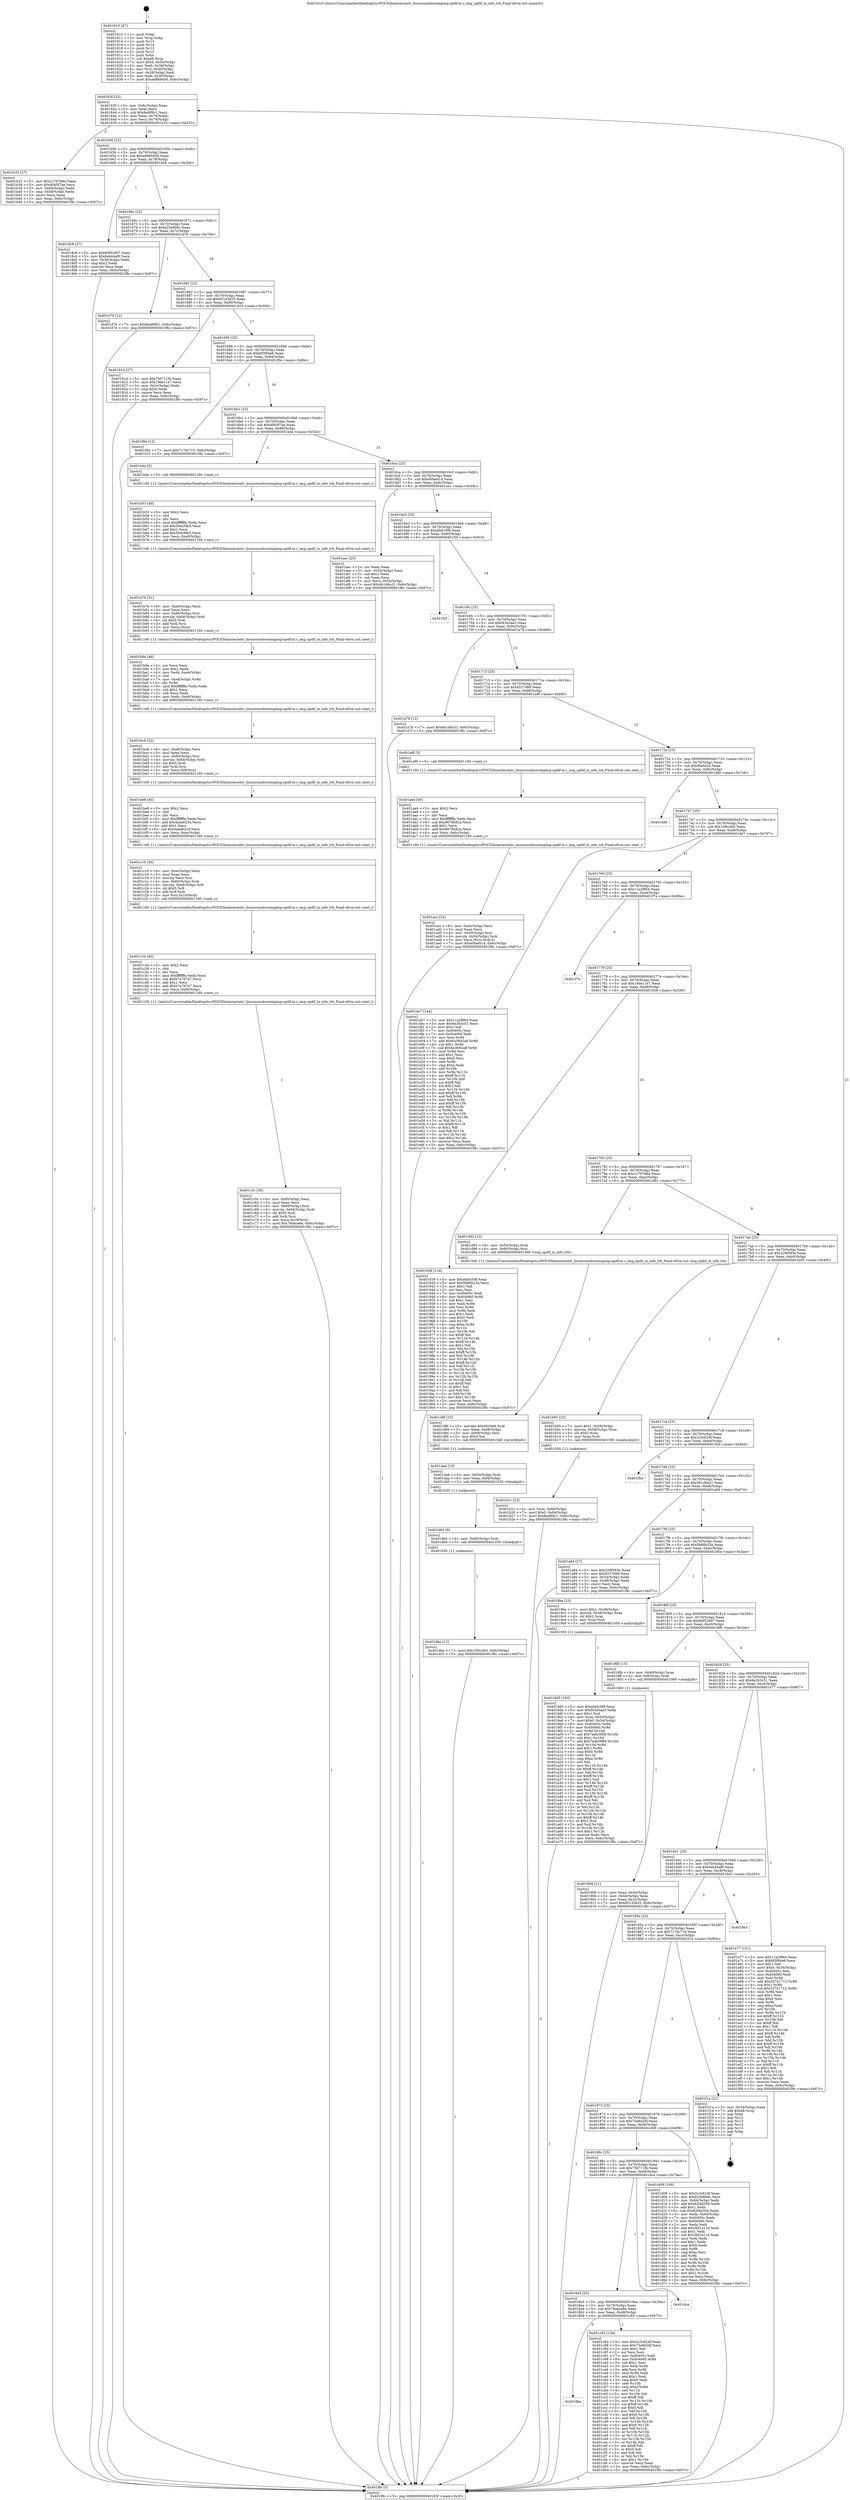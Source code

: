 digraph "0x401610" {
  label = "0x401610 (/mnt/c/Users/mathe/Desktop/tcc/POCII/binaries/extr_linuxsoundsocimgimg-spdif-in.c_img_spdif_in_info_trk_Final-ollvm.out::main(0))"
  labelloc = "t"
  node[shape=record]

  Entry [label="",width=0.3,height=0.3,shape=circle,fillcolor=black,style=filled]
  "0x40163f" [label="{
     0x40163f [23]\l
     | [instrs]\l
     &nbsp;&nbsp;0x40163f \<+3\>: mov -0x6c(%rbp),%eax\l
     &nbsp;&nbsp;0x401642 \<+2\>: mov %eax,%ecx\l
     &nbsp;&nbsp;0x401644 \<+6\>: sub $0x8a4f0fc1,%ecx\l
     &nbsp;&nbsp;0x40164a \<+3\>: mov %eax,-0x70(%rbp)\l
     &nbsp;&nbsp;0x40164d \<+3\>: mov %ecx,-0x74(%rbp)\l
     &nbsp;&nbsp;0x401650 \<+6\>: je 0000000000401b33 \<main+0x523\>\l
  }"]
  "0x401b33" [label="{
     0x401b33 [27]\l
     | [instrs]\l
     &nbsp;&nbsp;0x401b33 \<+5\>: mov $0x1c79768d,%eax\l
     &nbsp;&nbsp;0x401b38 \<+5\>: mov $0xd0b5f7ae,%ecx\l
     &nbsp;&nbsp;0x401b3d \<+3\>: mov -0x64(%rbp),%edx\l
     &nbsp;&nbsp;0x401b40 \<+3\>: cmp -0x58(%rbp),%edx\l
     &nbsp;&nbsp;0x401b43 \<+3\>: cmovl %ecx,%eax\l
     &nbsp;&nbsp;0x401b46 \<+3\>: mov %eax,-0x6c(%rbp)\l
     &nbsp;&nbsp;0x401b49 \<+5\>: jmp 0000000000401f8c \<main+0x97c\>\l
  }"]
  "0x401656" [label="{
     0x401656 [22]\l
     | [instrs]\l
     &nbsp;&nbsp;0x401656 \<+5\>: jmp 000000000040165b \<main+0x4b\>\l
     &nbsp;&nbsp;0x40165b \<+3\>: mov -0x70(%rbp),%eax\l
     &nbsp;&nbsp;0x40165e \<+5\>: sub $0xa6869456,%eax\l
     &nbsp;&nbsp;0x401663 \<+3\>: mov %eax,-0x78(%rbp)\l
     &nbsp;&nbsp;0x401666 \<+6\>: je 00000000004018c8 \<main+0x2b8\>\l
  }"]
  Exit [label="",width=0.3,height=0.3,shape=circle,fillcolor=black,style=filled,peripheries=2]
  "0x4018c8" [label="{
     0x4018c8 [27]\l
     | [instrs]\l
     &nbsp;&nbsp;0x4018c8 \<+5\>: mov $0x60f52807,%eax\l
     &nbsp;&nbsp;0x4018cd \<+5\>: mov $0x6eb44af0,%ecx\l
     &nbsp;&nbsp;0x4018d2 \<+3\>: mov -0x30(%rbp),%edx\l
     &nbsp;&nbsp;0x4018d5 \<+3\>: cmp $0x2,%edx\l
     &nbsp;&nbsp;0x4018d8 \<+3\>: cmovne %ecx,%eax\l
     &nbsp;&nbsp;0x4018db \<+3\>: mov %eax,-0x6c(%rbp)\l
     &nbsp;&nbsp;0x4018de \<+5\>: jmp 0000000000401f8c \<main+0x97c\>\l
  }"]
  "0x40166c" [label="{
     0x40166c [22]\l
     | [instrs]\l
     &nbsp;&nbsp;0x40166c \<+5\>: jmp 0000000000401671 \<main+0x61\>\l
     &nbsp;&nbsp;0x401671 \<+3\>: mov -0x70(%rbp),%eax\l
     &nbsp;&nbsp;0x401674 \<+5\>: sub $0xb25e6b6c,%eax\l
     &nbsp;&nbsp;0x401679 \<+3\>: mov %eax,-0x7c(%rbp)\l
     &nbsp;&nbsp;0x40167c \<+6\>: je 0000000000401d76 \<main+0x766\>\l
  }"]
  "0x401f8c" [label="{
     0x401f8c [5]\l
     | [instrs]\l
     &nbsp;&nbsp;0x401f8c \<+5\>: jmp 000000000040163f \<main+0x2f\>\l
  }"]
  "0x401610" [label="{
     0x401610 [47]\l
     | [instrs]\l
     &nbsp;&nbsp;0x401610 \<+1\>: push %rbp\l
     &nbsp;&nbsp;0x401611 \<+3\>: mov %rsp,%rbp\l
     &nbsp;&nbsp;0x401614 \<+2\>: push %r15\l
     &nbsp;&nbsp;0x401616 \<+2\>: push %r14\l
     &nbsp;&nbsp;0x401618 \<+2\>: push %r13\l
     &nbsp;&nbsp;0x40161a \<+2\>: push %r12\l
     &nbsp;&nbsp;0x40161c \<+1\>: push %rbx\l
     &nbsp;&nbsp;0x40161d \<+7\>: sub $0xd8,%rsp\l
     &nbsp;&nbsp;0x401624 \<+7\>: movl $0x0,-0x34(%rbp)\l
     &nbsp;&nbsp;0x40162b \<+3\>: mov %edi,-0x38(%rbp)\l
     &nbsp;&nbsp;0x40162e \<+4\>: mov %rsi,-0x40(%rbp)\l
     &nbsp;&nbsp;0x401632 \<+3\>: mov -0x38(%rbp),%edi\l
     &nbsp;&nbsp;0x401635 \<+3\>: mov %edi,-0x30(%rbp)\l
     &nbsp;&nbsp;0x401638 \<+7\>: movl $0xa6869456,-0x6c(%rbp)\l
  }"]
  "0x401dbe" [label="{
     0x401dbe [12]\l
     | [instrs]\l
     &nbsp;&nbsp;0x401dbe \<+7\>: movl $0x109ccfe5,-0x6c(%rbp)\l
     &nbsp;&nbsp;0x401dc5 \<+5\>: jmp 0000000000401f8c \<main+0x97c\>\l
  }"]
  "0x401d76" [label="{
     0x401d76 [12]\l
     | [instrs]\l
     &nbsp;&nbsp;0x401d76 \<+7\>: movl $0x8a4f0fc1,-0x6c(%rbp)\l
     &nbsp;&nbsp;0x401d7d \<+5\>: jmp 0000000000401f8c \<main+0x97c\>\l
  }"]
  "0x401682" [label="{
     0x401682 [22]\l
     | [instrs]\l
     &nbsp;&nbsp;0x401682 \<+5\>: jmp 0000000000401687 \<main+0x77\>\l
     &nbsp;&nbsp;0x401687 \<+3\>: mov -0x70(%rbp),%eax\l
     &nbsp;&nbsp;0x40168a \<+5\>: sub $0xb5143e25,%eax\l
     &nbsp;&nbsp;0x40168f \<+3\>: mov %eax,-0x80(%rbp)\l
     &nbsp;&nbsp;0x401692 \<+6\>: je 000000000040191d \<main+0x30d\>\l
  }"]
  "0x401db5" [label="{
     0x401db5 [9]\l
     | [instrs]\l
     &nbsp;&nbsp;0x401db5 \<+4\>: mov -0x60(%rbp),%rdi\l
     &nbsp;&nbsp;0x401db9 \<+5\>: call 0000000000401030 \<free@plt\>\l
     | [calls]\l
     &nbsp;&nbsp;0x401030 \{1\} (unknown)\l
  }"]
  "0x40191d" [label="{
     0x40191d [27]\l
     | [instrs]\l
     &nbsp;&nbsp;0x40191d \<+5\>: mov $0x756711fb,%eax\l
     &nbsp;&nbsp;0x401922 \<+5\>: mov $0x19de11e7,%ecx\l
     &nbsp;&nbsp;0x401927 \<+3\>: mov -0x2c(%rbp),%edx\l
     &nbsp;&nbsp;0x40192a \<+3\>: cmp $0x0,%edx\l
     &nbsp;&nbsp;0x40192d \<+3\>: cmove %ecx,%eax\l
     &nbsp;&nbsp;0x401930 \<+3\>: mov %eax,-0x6c(%rbp)\l
     &nbsp;&nbsp;0x401933 \<+5\>: jmp 0000000000401f8c \<main+0x97c\>\l
  }"]
  "0x401698" [label="{
     0x401698 [25]\l
     | [instrs]\l
     &nbsp;&nbsp;0x401698 \<+5\>: jmp 000000000040169d \<main+0x8d\>\l
     &nbsp;&nbsp;0x40169d \<+3\>: mov -0x70(%rbp),%eax\l
     &nbsp;&nbsp;0x4016a0 \<+5\>: sub $0xbf3f94e6,%eax\l
     &nbsp;&nbsp;0x4016a5 \<+6\>: mov %eax,-0x84(%rbp)\l
     &nbsp;&nbsp;0x4016ab \<+6\>: je 0000000000401f0e \<main+0x8fe\>\l
  }"]
  "0x401da6" [label="{
     0x401da6 [15]\l
     | [instrs]\l
     &nbsp;&nbsp;0x401da6 \<+4\>: mov -0x50(%rbp),%rdi\l
     &nbsp;&nbsp;0x401daa \<+6\>: mov %eax,-0xf4(%rbp)\l
     &nbsp;&nbsp;0x401db0 \<+5\>: call 0000000000401030 \<free@plt\>\l
     | [calls]\l
     &nbsp;&nbsp;0x401030 \{1\} (unknown)\l
  }"]
  "0x401f0e" [label="{
     0x401f0e [12]\l
     | [instrs]\l
     &nbsp;&nbsp;0x401f0e \<+7\>: movl $0x7179c710,-0x6c(%rbp)\l
     &nbsp;&nbsp;0x401f15 \<+5\>: jmp 0000000000401f8c \<main+0x97c\>\l
  }"]
  "0x4016b1" [label="{
     0x4016b1 [25]\l
     | [instrs]\l
     &nbsp;&nbsp;0x4016b1 \<+5\>: jmp 00000000004016b6 \<main+0xa6\>\l
     &nbsp;&nbsp;0x4016b6 \<+3\>: mov -0x70(%rbp),%eax\l
     &nbsp;&nbsp;0x4016b9 \<+5\>: sub $0xd0b5f7ae,%eax\l
     &nbsp;&nbsp;0x4016be \<+6\>: mov %eax,-0x88(%rbp)\l
     &nbsp;&nbsp;0x4016c4 \<+6\>: je 0000000000401b4e \<main+0x53e\>\l
  }"]
  "0x401d8f" [label="{
     0x401d8f [23]\l
     | [instrs]\l
     &nbsp;&nbsp;0x401d8f \<+10\>: movabs $0x4020b6,%rdi\l
     &nbsp;&nbsp;0x401d99 \<+3\>: mov %eax,-0x68(%rbp)\l
     &nbsp;&nbsp;0x401d9c \<+3\>: mov -0x68(%rbp),%esi\l
     &nbsp;&nbsp;0x401d9f \<+2\>: mov $0x0,%al\l
     &nbsp;&nbsp;0x401da1 \<+5\>: call 0000000000401040 \<printf@plt\>\l
     | [calls]\l
     &nbsp;&nbsp;0x401040 \{1\} (unknown)\l
  }"]
  "0x401b4e" [label="{
     0x401b4e [5]\l
     | [instrs]\l
     &nbsp;&nbsp;0x401b4e \<+5\>: call 0000000000401160 \<next_i\>\l
     | [calls]\l
     &nbsp;&nbsp;0x401160 \{1\} (/mnt/c/Users/mathe/Desktop/tcc/POCII/binaries/extr_linuxsoundsocimgimg-spdif-in.c_img_spdif_in_info_trk_Final-ollvm.out::next_i)\l
  }"]
  "0x4016ca" [label="{
     0x4016ca [25]\l
     | [instrs]\l
     &nbsp;&nbsp;0x4016ca \<+5\>: jmp 00000000004016cf \<main+0xbf\>\l
     &nbsp;&nbsp;0x4016cf \<+3\>: mov -0x70(%rbp),%eax\l
     &nbsp;&nbsp;0x4016d2 \<+5\>: sub $0xe0faeb14,%eax\l
     &nbsp;&nbsp;0x4016d7 \<+6\>: mov %eax,-0x8c(%rbp)\l
     &nbsp;&nbsp;0x4016dd \<+6\>: je 0000000000401aec \<main+0x4dc\>\l
  }"]
  "0x4018be" [label="{
     0x4018be\l
  }", style=dashed]
  "0x401aec" [label="{
     0x401aec [25]\l
     | [instrs]\l
     &nbsp;&nbsp;0x401aec \<+2\>: xor %eax,%eax\l
     &nbsp;&nbsp;0x401aee \<+3\>: mov -0x54(%rbp),%ecx\l
     &nbsp;&nbsp;0x401af1 \<+3\>: sub $0x1,%eax\l
     &nbsp;&nbsp;0x401af4 \<+2\>: sub %eax,%ecx\l
     &nbsp;&nbsp;0x401af6 \<+3\>: mov %ecx,-0x54(%rbp)\l
     &nbsp;&nbsp;0x401af9 \<+7\>: movl $0x4b1d6a31,-0x6c(%rbp)\l
     &nbsp;&nbsp;0x401b00 \<+5\>: jmp 0000000000401f8c \<main+0x97c\>\l
  }"]
  "0x4016e3" [label="{
     0x4016e3 [25]\l
     | [instrs]\l
     &nbsp;&nbsp;0x4016e3 \<+5\>: jmp 00000000004016e8 \<main+0xd8\>\l
     &nbsp;&nbsp;0x4016e8 \<+3\>: mov -0x70(%rbp),%eax\l
     &nbsp;&nbsp;0x4016eb \<+5\>: sub $0xefa5c5f8,%eax\l
     &nbsp;&nbsp;0x4016f0 \<+6\>: mov %eax,-0x90(%rbp)\l
     &nbsp;&nbsp;0x4016f6 \<+6\>: je 0000000000401f2f \<main+0x91f\>\l
  }"]
  "0x401c83" [label="{
     0x401c83 [134]\l
     | [instrs]\l
     &nbsp;&nbsp;0x401c83 \<+5\>: mov $0x2c3c624f,%eax\l
     &nbsp;&nbsp;0x401c88 \<+5\>: mov $0x73a8426f,%ecx\l
     &nbsp;&nbsp;0x401c8d \<+2\>: mov $0x1,%dl\l
     &nbsp;&nbsp;0x401c8f \<+2\>: xor %esi,%esi\l
     &nbsp;&nbsp;0x401c91 \<+7\>: mov 0x40405c,%edi\l
     &nbsp;&nbsp;0x401c98 \<+8\>: mov 0x404060,%r8d\l
     &nbsp;&nbsp;0x401ca0 \<+3\>: sub $0x1,%esi\l
     &nbsp;&nbsp;0x401ca3 \<+3\>: mov %edi,%r9d\l
     &nbsp;&nbsp;0x401ca6 \<+3\>: add %esi,%r9d\l
     &nbsp;&nbsp;0x401ca9 \<+4\>: imul %r9d,%edi\l
     &nbsp;&nbsp;0x401cad \<+3\>: and $0x1,%edi\l
     &nbsp;&nbsp;0x401cb0 \<+3\>: cmp $0x0,%edi\l
     &nbsp;&nbsp;0x401cb3 \<+4\>: sete %r10b\l
     &nbsp;&nbsp;0x401cb7 \<+4\>: cmp $0xa,%r8d\l
     &nbsp;&nbsp;0x401cbb \<+4\>: setl %r11b\l
     &nbsp;&nbsp;0x401cbf \<+3\>: mov %r10b,%bl\l
     &nbsp;&nbsp;0x401cc2 \<+3\>: xor $0xff,%bl\l
     &nbsp;&nbsp;0x401cc5 \<+3\>: mov %r11b,%r14b\l
     &nbsp;&nbsp;0x401cc8 \<+4\>: xor $0xff,%r14b\l
     &nbsp;&nbsp;0x401ccc \<+3\>: xor $0x0,%dl\l
     &nbsp;&nbsp;0x401ccf \<+3\>: mov %bl,%r15b\l
     &nbsp;&nbsp;0x401cd2 \<+4\>: and $0x0,%r15b\l
     &nbsp;&nbsp;0x401cd6 \<+3\>: and %dl,%r10b\l
     &nbsp;&nbsp;0x401cd9 \<+3\>: mov %r14b,%r12b\l
     &nbsp;&nbsp;0x401cdc \<+4\>: and $0x0,%r12b\l
     &nbsp;&nbsp;0x401ce0 \<+3\>: and %dl,%r11b\l
     &nbsp;&nbsp;0x401ce3 \<+3\>: or %r10b,%r15b\l
     &nbsp;&nbsp;0x401ce6 \<+3\>: or %r11b,%r12b\l
     &nbsp;&nbsp;0x401ce9 \<+3\>: xor %r12b,%r15b\l
     &nbsp;&nbsp;0x401cec \<+3\>: or %r14b,%bl\l
     &nbsp;&nbsp;0x401cef \<+3\>: xor $0xff,%bl\l
     &nbsp;&nbsp;0x401cf2 \<+3\>: or $0x0,%dl\l
     &nbsp;&nbsp;0x401cf5 \<+2\>: and %dl,%bl\l
     &nbsp;&nbsp;0x401cf7 \<+3\>: or %bl,%r15b\l
     &nbsp;&nbsp;0x401cfa \<+4\>: test $0x1,%r15b\l
     &nbsp;&nbsp;0x401cfe \<+3\>: cmovne %ecx,%eax\l
     &nbsp;&nbsp;0x401d01 \<+3\>: mov %eax,-0x6c(%rbp)\l
     &nbsp;&nbsp;0x401d04 \<+5\>: jmp 0000000000401f8c \<main+0x97c\>\l
  }"]
  "0x401f2f" [label="{
     0x401f2f\l
  }", style=dashed]
  "0x4016fc" [label="{
     0x4016fc [25]\l
     | [instrs]\l
     &nbsp;&nbsp;0x4016fc \<+5\>: jmp 0000000000401701 \<main+0xf1\>\l
     &nbsp;&nbsp;0x401701 \<+3\>: mov -0x70(%rbp),%eax\l
     &nbsp;&nbsp;0x401704 \<+5\>: sub $0xf43e5aa3,%eax\l
     &nbsp;&nbsp;0x401709 \<+6\>: mov %eax,-0x94(%rbp)\l
     &nbsp;&nbsp;0x40170f \<+6\>: je 0000000000401a78 \<main+0x468\>\l
  }"]
  "0x4018a5" [label="{
     0x4018a5 [25]\l
     | [instrs]\l
     &nbsp;&nbsp;0x4018a5 \<+5\>: jmp 00000000004018aa \<main+0x29a\>\l
     &nbsp;&nbsp;0x4018aa \<+3\>: mov -0x70(%rbp),%eax\l
     &nbsp;&nbsp;0x4018ad \<+5\>: sub $0x79abce6e,%eax\l
     &nbsp;&nbsp;0x4018b2 \<+6\>: mov %eax,-0xd8(%rbp)\l
     &nbsp;&nbsp;0x4018b8 \<+6\>: je 0000000000401c83 \<main+0x673\>\l
  }"]
  "0x401a78" [label="{
     0x401a78 [12]\l
     | [instrs]\l
     &nbsp;&nbsp;0x401a78 \<+7\>: movl $0x4b1d6a31,-0x6c(%rbp)\l
     &nbsp;&nbsp;0x401a7f \<+5\>: jmp 0000000000401f8c \<main+0x97c\>\l
  }"]
  "0x401715" [label="{
     0x401715 [25]\l
     | [instrs]\l
     &nbsp;&nbsp;0x401715 \<+5\>: jmp 000000000040171a \<main+0x10a\>\l
     &nbsp;&nbsp;0x40171a \<+3\>: mov -0x70(%rbp),%eax\l
     &nbsp;&nbsp;0x40171d \<+5\>: sub $0x4537d69,%eax\l
     &nbsp;&nbsp;0x401722 \<+6\>: mov %eax,-0x98(%rbp)\l
     &nbsp;&nbsp;0x401728 \<+6\>: je 0000000000401a9f \<main+0x48f\>\l
  }"]
  "0x401dca" [label="{
     0x401dca\l
  }", style=dashed]
  "0x401a9f" [label="{
     0x401a9f [5]\l
     | [instrs]\l
     &nbsp;&nbsp;0x401a9f \<+5\>: call 0000000000401160 \<next_i\>\l
     | [calls]\l
     &nbsp;&nbsp;0x401160 \{1\} (/mnt/c/Users/mathe/Desktop/tcc/POCII/binaries/extr_linuxsoundsocimgimg-spdif-in.c_img_spdif_in_info_trk_Final-ollvm.out::next_i)\l
  }"]
  "0x40172e" [label="{
     0x40172e [25]\l
     | [instrs]\l
     &nbsp;&nbsp;0x40172e \<+5\>: jmp 0000000000401733 \<main+0x123\>\l
     &nbsp;&nbsp;0x401733 \<+3\>: mov -0x70(%rbp),%eax\l
     &nbsp;&nbsp;0x401736 \<+5\>: sub $0x9fa0d2d,%eax\l
     &nbsp;&nbsp;0x40173b \<+6\>: mov %eax,-0x9c(%rbp)\l
     &nbsp;&nbsp;0x401741 \<+6\>: je 0000000000401dd6 \<main+0x7c6\>\l
  }"]
  "0x40188c" [label="{
     0x40188c [25]\l
     | [instrs]\l
     &nbsp;&nbsp;0x40188c \<+5\>: jmp 0000000000401891 \<main+0x281\>\l
     &nbsp;&nbsp;0x401891 \<+3\>: mov -0x70(%rbp),%eax\l
     &nbsp;&nbsp;0x401894 \<+5\>: sub $0x756711fb,%eax\l
     &nbsp;&nbsp;0x401899 \<+6\>: mov %eax,-0xd4(%rbp)\l
     &nbsp;&nbsp;0x40189f \<+6\>: je 0000000000401dca \<main+0x7ba\>\l
  }"]
  "0x401dd6" [label="{
     0x401dd6\l
  }", style=dashed]
  "0x401747" [label="{
     0x401747 [25]\l
     | [instrs]\l
     &nbsp;&nbsp;0x401747 \<+5\>: jmp 000000000040174c \<main+0x13c\>\l
     &nbsp;&nbsp;0x40174c \<+3\>: mov -0x70(%rbp),%eax\l
     &nbsp;&nbsp;0x40174f \<+5\>: sub $0x109ccfe5,%eax\l
     &nbsp;&nbsp;0x401754 \<+6\>: mov %eax,-0xa0(%rbp)\l
     &nbsp;&nbsp;0x40175a \<+6\>: je 0000000000401de7 \<main+0x7d7\>\l
  }"]
  "0x401d09" [label="{
     0x401d09 [109]\l
     | [instrs]\l
     &nbsp;&nbsp;0x401d09 \<+5\>: mov $0x2c3c624f,%eax\l
     &nbsp;&nbsp;0x401d0e \<+5\>: mov $0xb25e6b6c,%ecx\l
     &nbsp;&nbsp;0x401d13 \<+3\>: mov -0x64(%rbp),%edx\l
     &nbsp;&nbsp;0x401d16 \<+6\>: add $0x82f4d35b,%edx\l
     &nbsp;&nbsp;0x401d1c \<+3\>: add $0x1,%edx\l
     &nbsp;&nbsp;0x401d1f \<+6\>: sub $0x82f4d35b,%edx\l
     &nbsp;&nbsp;0x401d25 \<+3\>: mov %edx,-0x64(%rbp)\l
     &nbsp;&nbsp;0x401d28 \<+7\>: mov 0x40405c,%edx\l
     &nbsp;&nbsp;0x401d2f \<+7\>: mov 0x404060,%esi\l
     &nbsp;&nbsp;0x401d36 \<+2\>: mov %edx,%edi\l
     &nbsp;&nbsp;0x401d38 \<+6\>: add $0x3bf1a11d,%edi\l
     &nbsp;&nbsp;0x401d3e \<+3\>: sub $0x1,%edi\l
     &nbsp;&nbsp;0x401d41 \<+6\>: sub $0x3bf1a11d,%edi\l
     &nbsp;&nbsp;0x401d47 \<+3\>: imul %edi,%edx\l
     &nbsp;&nbsp;0x401d4a \<+3\>: and $0x1,%edx\l
     &nbsp;&nbsp;0x401d4d \<+3\>: cmp $0x0,%edx\l
     &nbsp;&nbsp;0x401d50 \<+4\>: sete %r8b\l
     &nbsp;&nbsp;0x401d54 \<+3\>: cmp $0xa,%esi\l
     &nbsp;&nbsp;0x401d57 \<+4\>: setl %r9b\l
     &nbsp;&nbsp;0x401d5b \<+3\>: mov %r8b,%r10b\l
     &nbsp;&nbsp;0x401d5e \<+3\>: and %r9b,%r10b\l
     &nbsp;&nbsp;0x401d61 \<+3\>: xor %r9b,%r8b\l
     &nbsp;&nbsp;0x401d64 \<+3\>: or %r8b,%r10b\l
     &nbsp;&nbsp;0x401d67 \<+4\>: test $0x1,%r10b\l
     &nbsp;&nbsp;0x401d6b \<+3\>: cmovne %ecx,%eax\l
     &nbsp;&nbsp;0x401d6e \<+3\>: mov %eax,-0x6c(%rbp)\l
     &nbsp;&nbsp;0x401d71 \<+5\>: jmp 0000000000401f8c \<main+0x97c\>\l
  }"]
  "0x401de7" [label="{
     0x401de7 [144]\l
     | [instrs]\l
     &nbsp;&nbsp;0x401de7 \<+5\>: mov $0x11a2f864,%eax\l
     &nbsp;&nbsp;0x401dec \<+5\>: mov $0x6e263c51,%ecx\l
     &nbsp;&nbsp;0x401df1 \<+2\>: mov $0x1,%dl\l
     &nbsp;&nbsp;0x401df3 \<+7\>: mov 0x40405c,%esi\l
     &nbsp;&nbsp;0x401dfa \<+7\>: mov 0x404060,%edi\l
     &nbsp;&nbsp;0x401e01 \<+3\>: mov %esi,%r8d\l
     &nbsp;&nbsp;0x401e04 \<+7\>: add $0x6a3692a8,%r8d\l
     &nbsp;&nbsp;0x401e0b \<+4\>: sub $0x1,%r8d\l
     &nbsp;&nbsp;0x401e0f \<+7\>: sub $0x6a3692a8,%r8d\l
     &nbsp;&nbsp;0x401e16 \<+4\>: imul %r8d,%esi\l
     &nbsp;&nbsp;0x401e1a \<+3\>: and $0x1,%esi\l
     &nbsp;&nbsp;0x401e1d \<+3\>: cmp $0x0,%esi\l
     &nbsp;&nbsp;0x401e20 \<+4\>: sete %r9b\l
     &nbsp;&nbsp;0x401e24 \<+3\>: cmp $0xa,%edi\l
     &nbsp;&nbsp;0x401e27 \<+4\>: setl %r10b\l
     &nbsp;&nbsp;0x401e2b \<+3\>: mov %r9b,%r11b\l
     &nbsp;&nbsp;0x401e2e \<+4\>: xor $0xff,%r11b\l
     &nbsp;&nbsp;0x401e32 \<+3\>: mov %r10b,%bl\l
     &nbsp;&nbsp;0x401e35 \<+3\>: xor $0xff,%bl\l
     &nbsp;&nbsp;0x401e38 \<+3\>: xor $0x1,%dl\l
     &nbsp;&nbsp;0x401e3b \<+3\>: mov %r11b,%r14b\l
     &nbsp;&nbsp;0x401e3e \<+4\>: and $0xff,%r14b\l
     &nbsp;&nbsp;0x401e42 \<+3\>: and %dl,%r9b\l
     &nbsp;&nbsp;0x401e45 \<+3\>: mov %bl,%r15b\l
     &nbsp;&nbsp;0x401e48 \<+4\>: and $0xff,%r15b\l
     &nbsp;&nbsp;0x401e4c \<+3\>: and %dl,%r10b\l
     &nbsp;&nbsp;0x401e4f \<+3\>: or %r9b,%r14b\l
     &nbsp;&nbsp;0x401e52 \<+3\>: or %r10b,%r15b\l
     &nbsp;&nbsp;0x401e55 \<+3\>: xor %r15b,%r14b\l
     &nbsp;&nbsp;0x401e58 \<+3\>: or %bl,%r11b\l
     &nbsp;&nbsp;0x401e5b \<+4\>: xor $0xff,%r11b\l
     &nbsp;&nbsp;0x401e5f \<+3\>: or $0x1,%dl\l
     &nbsp;&nbsp;0x401e62 \<+3\>: and %dl,%r11b\l
     &nbsp;&nbsp;0x401e65 \<+3\>: or %r11b,%r14b\l
     &nbsp;&nbsp;0x401e68 \<+4\>: test $0x1,%r14b\l
     &nbsp;&nbsp;0x401e6c \<+3\>: cmovne %ecx,%eax\l
     &nbsp;&nbsp;0x401e6f \<+3\>: mov %eax,-0x6c(%rbp)\l
     &nbsp;&nbsp;0x401e72 \<+5\>: jmp 0000000000401f8c \<main+0x97c\>\l
  }"]
  "0x401760" [label="{
     0x401760 [25]\l
     | [instrs]\l
     &nbsp;&nbsp;0x401760 \<+5\>: jmp 0000000000401765 \<main+0x155\>\l
     &nbsp;&nbsp;0x401765 \<+3\>: mov -0x70(%rbp),%eax\l
     &nbsp;&nbsp;0x401768 \<+5\>: sub $0x11a2f864,%eax\l
     &nbsp;&nbsp;0x40176d \<+6\>: mov %eax,-0xa4(%rbp)\l
     &nbsp;&nbsp;0x401773 \<+6\>: je 0000000000401f7e \<main+0x96e\>\l
  }"]
  "0x401873" [label="{
     0x401873 [25]\l
     | [instrs]\l
     &nbsp;&nbsp;0x401873 \<+5\>: jmp 0000000000401878 \<main+0x268\>\l
     &nbsp;&nbsp;0x401878 \<+3\>: mov -0x70(%rbp),%eax\l
     &nbsp;&nbsp;0x40187b \<+5\>: sub $0x73a8426f,%eax\l
     &nbsp;&nbsp;0x401880 \<+6\>: mov %eax,-0xd0(%rbp)\l
     &nbsp;&nbsp;0x401886 \<+6\>: je 0000000000401d09 \<main+0x6f9\>\l
  }"]
  "0x401f7e" [label="{
     0x401f7e\l
  }", style=dashed]
  "0x401779" [label="{
     0x401779 [25]\l
     | [instrs]\l
     &nbsp;&nbsp;0x401779 \<+5\>: jmp 000000000040177e \<main+0x16e\>\l
     &nbsp;&nbsp;0x40177e \<+3\>: mov -0x70(%rbp),%eax\l
     &nbsp;&nbsp;0x401781 \<+5\>: sub $0x19de11e7,%eax\l
     &nbsp;&nbsp;0x401786 \<+6\>: mov %eax,-0xa8(%rbp)\l
     &nbsp;&nbsp;0x40178c \<+6\>: je 0000000000401938 \<main+0x328\>\l
  }"]
  "0x401f1a" [label="{
     0x401f1a [21]\l
     | [instrs]\l
     &nbsp;&nbsp;0x401f1a \<+3\>: mov -0x34(%rbp),%eax\l
     &nbsp;&nbsp;0x401f1d \<+7\>: add $0xd8,%rsp\l
     &nbsp;&nbsp;0x401f24 \<+1\>: pop %rbx\l
     &nbsp;&nbsp;0x401f25 \<+2\>: pop %r12\l
     &nbsp;&nbsp;0x401f27 \<+2\>: pop %r13\l
     &nbsp;&nbsp;0x401f29 \<+2\>: pop %r14\l
     &nbsp;&nbsp;0x401f2b \<+2\>: pop %r15\l
     &nbsp;&nbsp;0x401f2d \<+1\>: pop %rbp\l
     &nbsp;&nbsp;0x401f2e \<+1\>: ret\l
  }"]
  "0x401938" [label="{
     0x401938 [134]\l
     | [instrs]\l
     &nbsp;&nbsp;0x401938 \<+5\>: mov $0xefa5c5f8,%eax\l
     &nbsp;&nbsp;0x40193d \<+5\>: mov $0x5b80b23a,%ecx\l
     &nbsp;&nbsp;0x401942 \<+2\>: mov $0x1,%dl\l
     &nbsp;&nbsp;0x401944 \<+2\>: xor %esi,%esi\l
     &nbsp;&nbsp;0x401946 \<+7\>: mov 0x40405c,%edi\l
     &nbsp;&nbsp;0x40194d \<+8\>: mov 0x404060,%r8d\l
     &nbsp;&nbsp;0x401955 \<+3\>: sub $0x1,%esi\l
     &nbsp;&nbsp;0x401958 \<+3\>: mov %edi,%r9d\l
     &nbsp;&nbsp;0x40195b \<+3\>: add %esi,%r9d\l
     &nbsp;&nbsp;0x40195e \<+4\>: imul %r9d,%edi\l
     &nbsp;&nbsp;0x401962 \<+3\>: and $0x1,%edi\l
     &nbsp;&nbsp;0x401965 \<+3\>: cmp $0x0,%edi\l
     &nbsp;&nbsp;0x401968 \<+4\>: sete %r10b\l
     &nbsp;&nbsp;0x40196c \<+4\>: cmp $0xa,%r8d\l
     &nbsp;&nbsp;0x401970 \<+4\>: setl %r11b\l
     &nbsp;&nbsp;0x401974 \<+3\>: mov %r10b,%bl\l
     &nbsp;&nbsp;0x401977 \<+3\>: xor $0xff,%bl\l
     &nbsp;&nbsp;0x40197a \<+3\>: mov %r11b,%r14b\l
     &nbsp;&nbsp;0x40197d \<+4\>: xor $0xff,%r14b\l
     &nbsp;&nbsp;0x401981 \<+3\>: xor $0x1,%dl\l
     &nbsp;&nbsp;0x401984 \<+3\>: mov %bl,%r15b\l
     &nbsp;&nbsp;0x401987 \<+4\>: and $0xff,%r15b\l
     &nbsp;&nbsp;0x40198b \<+3\>: and %dl,%r10b\l
     &nbsp;&nbsp;0x40198e \<+3\>: mov %r14b,%r12b\l
     &nbsp;&nbsp;0x401991 \<+4\>: and $0xff,%r12b\l
     &nbsp;&nbsp;0x401995 \<+3\>: and %dl,%r11b\l
     &nbsp;&nbsp;0x401998 \<+3\>: or %r10b,%r15b\l
     &nbsp;&nbsp;0x40199b \<+3\>: or %r11b,%r12b\l
     &nbsp;&nbsp;0x40199e \<+3\>: xor %r12b,%r15b\l
     &nbsp;&nbsp;0x4019a1 \<+3\>: or %r14b,%bl\l
     &nbsp;&nbsp;0x4019a4 \<+3\>: xor $0xff,%bl\l
     &nbsp;&nbsp;0x4019a7 \<+3\>: or $0x1,%dl\l
     &nbsp;&nbsp;0x4019aa \<+2\>: and %dl,%bl\l
     &nbsp;&nbsp;0x4019ac \<+3\>: or %bl,%r15b\l
     &nbsp;&nbsp;0x4019af \<+4\>: test $0x1,%r15b\l
     &nbsp;&nbsp;0x4019b3 \<+3\>: cmovne %ecx,%eax\l
     &nbsp;&nbsp;0x4019b6 \<+3\>: mov %eax,-0x6c(%rbp)\l
     &nbsp;&nbsp;0x4019b9 \<+5\>: jmp 0000000000401f8c \<main+0x97c\>\l
  }"]
  "0x401792" [label="{
     0x401792 [25]\l
     | [instrs]\l
     &nbsp;&nbsp;0x401792 \<+5\>: jmp 0000000000401797 \<main+0x187\>\l
     &nbsp;&nbsp;0x401797 \<+3\>: mov -0x70(%rbp),%eax\l
     &nbsp;&nbsp;0x40179a \<+5\>: sub $0x1c79768d,%eax\l
     &nbsp;&nbsp;0x40179f \<+6\>: mov %eax,-0xac(%rbp)\l
     &nbsp;&nbsp;0x4017a5 \<+6\>: je 0000000000401d82 \<main+0x772\>\l
  }"]
  "0x40185a" [label="{
     0x40185a [25]\l
     | [instrs]\l
     &nbsp;&nbsp;0x40185a \<+5\>: jmp 000000000040185f \<main+0x24f\>\l
     &nbsp;&nbsp;0x40185f \<+3\>: mov -0x70(%rbp),%eax\l
     &nbsp;&nbsp;0x401862 \<+5\>: sub $0x7179c710,%eax\l
     &nbsp;&nbsp;0x401867 \<+6\>: mov %eax,-0xcc(%rbp)\l
     &nbsp;&nbsp;0x40186d \<+6\>: je 0000000000401f1a \<main+0x90a\>\l
  }"]
  "0x401d82" [label="{
     0x401d82 [13]\l
     | [instrs]\l
     &nbsp;&nbsp;0x401d82 \<+4\>: mov -0x50(%rbp),%rdi\l
     &nbsp;&nbsp;0x401d86 \<+4\>: mov -0x60(%rbp),%rsi\l
     &nbsp;&nbsp;0x401d8a \<+5\>: call 00000000004015d0 \<img_spdif_in_info_trk\>\l
     | [calls]\l
     &nbsp;&nbsp;0x4015d0 \{1\} (/mnt/c/Users/mathe/Desktop/tcc/POCII/binaries/extr_linuxsoundsocimgimg-spdif-in.c_img_spdif_in_info_trk_Final-ollvm.out::img_spdif_in_info_trk)\l
  }"]
  "0x4017ab" [label="{
     0x4017ab [25]\l
     | [instrs]\l
     &nbsp;&nbsp;0x4017ab \<+5\>: jmp 00000000004017b0 \<main+0x1a0\>\l
     &nbsp;&nbsp;0x4017b0 \<+3\>: mov -0x70(%rbp),%eax\l
     &nbsp;&nbsp;0x4017b3 \<+5\>: sub $0x229f583e,%eax\l
     &nbsp;&nbsp;0x4017b8 \<+6\>: mov %eax,-0xb0(%rbp)\l
     &nbsp;&nbsp;0x4017be \<+6\>: je 0000000000401b05 \<main+0x4f5\>\l
  }"]
  "0x4018e3" [label="{
     0x4018e3\l
  }", style=dashed]
  "0x401b05" [label="{
     0x401b05 [23]\l
     | [instrs]\l
     &nbsp;&nbsp;0x401b05 \<+7\>: movl $0x1,-0x58(%rbp)\l
     &nbsp;&nbsp;0x401b0c \<+4\>: movslq -0x58(%rbp),%rax\l
     &nbsp;&nbsp;0x401b10 \<+4\>: shl $0x5,%rax\l
     &nbsp;&nbsp;0x401b14 \<+3\>: mov %rax,%rdi\l
     &nbsp;&nbsp;0x401b17 \<+5\>: call 0000000000401050 \<malloc@plt\>\l
     | [calls]\l
     &nbsp;&nbsp;0x401050 \{1\} (unknown)\l
  }"]
  "0x4017c4" [label="{
     0x4017c4 [25]\l
     | [instrs]\l
     &nbsp;&nbsp;0x4017c4 \<+5\>: jmp 00000000004017c9 \<main+0x1b9\>\l
     &nbsp;&nbsp;0x4017c9 \<+3\>: mov -0x70(%rbp),%eax\l
     &nbsp;&nbsp;0x4017cc \<+5\>: sub $0x2c3c624f,%eax\l
     &nbsp;&nbsp;0x4017d1 \<+6\>: mov %eax,-0xb4(%rbp)\l
     &nbsp;&nbsp;0x4017d7 \<+6\>: je 0000000000401f5d \<main+0x94d\>\l
  }"]
  "0x401841" [label="{
     0x401841 [25]\l
     | [instrs]\l
     &nbsp;&nbsp;0x401841 \<+5\>: jmp 0000000000401846 \<main+0x236\>\l
     &nbsp;&nbsp;0x401846 \<+3\>: mov -0x70(%rbp),%eax\l
     &nbsp;&nbsp;0x401849 \<+5\>: sub $0x6eb44af0,%eax\l
     &nbsp;&nbsp;0x40184e \<+6\>: mov %eax,-0xc8(%rbp)\l
     &nbsp;&nbsp;0x401854 \<+6\>: je 00000000004018e3 \<main+0x2d3\>\l
  }"]
  "0x401f5d" [label="{
     0x401f5d\l
  }", style=dashed]
  "0x4017dd" [label="{
     0x4017dd [25]\l
     | [instrs]\l
     &nbsp;&nbsp;0x4017dd \<+5\>: jmp 00000000004017e2 \<main+0x1d2\>\l
     &nbsp;&nbsp;0x4017e2 \<+3\>: mov -0x70(%rbp),%eax\l
     &nbsp;&nbsp;0x4017e5 \<+5\>: sub $0x4b1d6a31,%eax\l
     &nbsp;&nbsp;0x4017ea \<+6\>: mov %eax,-0xb8(%rbp)\l
     &nbsp;&nbsp;0x4017f0 \<+6\>: je 0000000000401a84 \<main+0x474\>\l
  }"]
  "0x401e77" [label="{
     0x401e77 [151]\l
     | [instrs]\l
     &nbsp;&nbsp;0x401e77 \<+5\>: mov $0x11a2f864,%eax\l
     &nbsp;&nbsp;0x401e7c \<+5\>: mov $0xbf3f94e6,%ecx\l
     &nbsp;&nbsp;0x401e81 \<+2\>: mov $0x1,%dl\l
     &nbsp;&nbsp;0x401e83 \<+7\>: movl $0x0,-0x34(%rbp)\l
     &nbsp;&nbsp;0x401e8a \<+7\>: mov 0x40405c,%esi\l
     &nbsp;&nbsp;0x401e91 \<+7\>: mov 0x404060,%edi\l
     &nbsp;&nbsp;0x401e98 \<+3\>: mov %esi,%r8d\l
     &nbsp;&nbsp;0x401e9b \<+7\>: add $0x33741712,%r8d\l
     &nbsp;&nbsp;0x401ea2 \<+4\>: sub $0x1,%r8d\l
     &nbsp;&nbsp;0x401ea6 \<+7\>: sub $0x33741712,%r8d\l
     &nbsp;&nbsp;0x401ead \<+4\>: imul %r8d,%esi\l
     &nbsp;&nbsp;0x401eb1 \<+3\>: and $0x1,%esi\l
     &nbsp;&nbsp;0x401eb4 \<+3\>: cmp $0x0,%esi\l
     &nbsp;&nbsp;0x401eb7 \<+4\>: sete %r9b\l
     &nbsp;&nbsp;0x401ebb \<+3\>: cmp $0xa,%edi\l
     &nbsp;&nbsp;0x401ebe \<+4\>: setl %r10b\l
     &nbsp;&nbsp;0x401ec2 \<+3\>: mov %r9b,%r11b\l
     &nbsp;&nbsp;0x401ec5 \<+4\>: xor $0xff,%r11b\l
     &nbsp;&nbsp;0x401ec9 \<+3\>: mov %r10b,%bl\l
     &nbsp;&nbsp;0x401ecc \<+3\>: xor $0xff,%bl\l
     &nbsp;&nbsp;0x401ecf \<+3\>: xor $0x1,%dl\l
     &nbsp;&nbsp;0x401ed2 \<+3\>: mov %r11b,%r14b\l
     &nbsp;&nbsp;0x401ed5 \<+4\>: and $0xff,%r14b\l
     &nbsp;&nbsp;0x401ed9 \<+3\>: and %dl,%r9b\l
     &nbsp;&nbsp;0x401edc \<+3\>: mov %bl,%r15b\l
     &nbsp;&nbsp;0x401edf \<+4\>: and $0xff,%r15b\l
     &nbsp;&nbsp;0x401ee3 \<+3\>: and %dl,%r10b\l
     &nbsp;&nbsp;0x401ee6 \<+3\>: or %r9b,%r14b\l
     &nbsp;&nbsp;0x401ee9 \<+3\>: or %r10b,%r15b\l
     &nbsp;&nbsp;0x401eec \<+3\>: xor %r15b,%r14b\l
     &nbsp;&nbsp;0x401eef \<+3\>: or %bl,%r11b\l
     &nbsp;&nbsp;0x401ef2 \<+4\>: xor $0xff,%r11b\l
     &nbsp;&nbsp;0x401ef6 \<+3\>: or $0x1,%dl\l
     &nbsp;&nbsp;0x401ef9 \<+3\>: and %dl,%r11b\l
     &nbsp;&nbsp;0x401efc \<+3\>: or %r11b,%r14b\l
     &nbsp;&nbsp;0x401eff \<+4\>: test $0x1,%r14b\l
     &nbsp;&nbsp;0x401f03 \<+3\>: cmovne %ecx,%eax\l
     &nbsp;&nbsp;0x401f06 \<+3\>: mov %eax,-0x6c(%rbp)\l
     &nbsp;&nbsp;0x401f09 \<+5\>: jmp 0000000000401f8c \<main+0x97c\>\l
  }"]
  "0x401a84" [label="{
     0x401a84 [27]\l
     | [instrs]\l
     &nbsp;&nbsp;0x401a84 \<+5\>: mov $0x229f583e,%eax\l
     &nbsp;&nbsp;0x401a89 \<+5\>: mov $0x4537d69,%ecx\l
     &nbsp;&nbsp;0x401a8e \<+3\>: mov -0x54(%rbp),%edx\l
     &nbsp;&nbsp;0x401a91 \<+3\>: cmp -0x48(%rbp),%edx\l
     &nbsp;&nbsp;0x401a94 \<+3\>: cmovl %ecx,%eax\l
     &nbsp;&nbsp;0x401a97 \<+3\>: mov %eax,-0x6c(%rbp)\l
     &nbsp;&nbsp;0x401a9a \<+5\>: jmp 0000000000401f8c \<main+0x97c\>\l
  }"]
  "0x4017f6" [label="{
     0x4017f6 [25]\l
     | [instrs]\l
     &nbsp;&nbsp;0x4017f6 \<+5\>: jmp 00000000004017fb \<main+0x1eb\>\l
     &nbsp;&nbsp;0x4017fb \<+3\>: mov -0x70(%rbp),%eax\l
     &nbsp;&nbsp;0x4017fe \<+5\>: sub $0x5b80b23a,%eax\l
     &nbsp;&nbsp;0x401803 \<+6\>: mov %eax,-0xbc(%rbp)\l
     &nbsp;&nbsp;0x401809 \<+6\>: je 00000000004019be \<main+0x3ae\>\l
  }"]
  "0x401c5c" [label="{
     0x401c5c [39]\l
     | [instrs]\l
     &nbsp;&nbsp;0x401c5c \<+6\>: mov -0xf0(%rbp),%ecx\l
     &nbsp;&nbsp;0x401c62 \<+3\>: imul %eax,%ecx\l
     &nbsp;&nbsp;0x401c65 \<+4\>: mov -0x60(%rbp),%rsi\l
     &nbsp;&nbsp;0x401c69 \<+4\>: movslq -0x64(%rbp),%rdi\l
     &nbsp;&nbsp;0x401c6d \<+4\>: shl $0x5,%rdi\l
     &nbsp;&nbsp;0x401c71 \<+3\>: add %rdi,%rsi\l
     &nbsp;&nbsp;0x401c74 \<+3\>: mov %ecx,0x18(%rsi)\l
     &nbsp;&nbsp;0x401c77 \<+7\>: movl $0x79abce6e,-0x6c(%rbp)\l
     &nbsp;&nbsp;0x401c7e \<+5\>: jmp 0000000000401f8c \<main+0x97c\>\l
  }"]
  "0x4019be" [label="{
     0x4019be [23]\l
     | [instrs]\l
     &nbsp;&nbsp;0x4019be \<+7\>: movl $0x1,-0x48(%rbp)\l
     &nbsp;&nbsp;0x4019c5 \<+4\>: movslq -0x48(%rbp),%rax\l
     &nbsp;&nbsp;0x4019c9 \<+4\>: shl $0x2,%rax\l
     &nbsp;&nbsp;0x4019cd \<+3\>: mov %rax,%rdi\l
     &nbsp;&nbsp;0x4019d0 \<+5\>: call 0000000000401050 \<malloc@plt\>\l
     | [calls]\l
     &nbsp;&nbsp;0x401050 \{1\} (unknown)\l
  }"]
  "0x40180f" [label="{
     0x40180f [25]\l
     | [instrs]\l
     &nbsp;&nbsp;0x40180f \<+5\>: jmp 0000000000401814 \<main+0x204\>\l
     &nbsp;&nbsp;0x401814 \<+3\>: mov -0x70(%rbp),%eax\l
     &nbsp;&nbsp;0x401817 \<+5\>: sub $0x60f52807,%eax\l
     &nbsp;&nbsp;0x40181c \<+6\>: mov %eax,-0xc0(%rbp)\l
     &nbsp;&nbsp;0x401822 \<+6\>: je 00000000004018fb \<main+0x2eb\>\l
  }"]
  "0x401c34" [label="{
     0x401c34 [40]\l
     | [instrs]\l
     &nbsp;&nbsp;0x401c34 \<+5\>: mov $0x2,%ecx\l
     &nbsp;&nbsp;0x401c39 \<+1\>: cltd\l
     &nbsp;&nbsp;0x401c3a \<+2\>: idiv %ecx\l
     &nbsp;&nbsp;0x401c3c \<+6\>: imul $0xfffffffe,%edx,%ecx\l
     &nbsp;&nbsp;0x401c42 \<+6\>: sub $0xb7a767e7,%ecx\l
     &nbsp;&nbsp;0x401c48 \<+3\>: add $0x1,%ecx\l
     &nbsp;&nbsp;0x401c4b \<+6\>: add $0xb7a767e7,%ecx\l
     &nbsp;&nbsp;0x401c51 \<+6\>: mov %ecx,-0xf0(%rbp)\l
     &nbsp;&nbsp;0x401c57 \<+5\>: call 0000000000401160 \<next_i\>\l
     | [calls]\l
     &nbsp;&nbsp;0x401160 \{1\} (/mnt/c/Users/mathe/Desktop/tcc/POCII/binaries/extr_linuxsoundsocimgimg-spdif-in.c_img_spdif_in_info_trk_Final-ollvm.out::next_i)\l
  }"]
  "0x4018fb" [label="{
     0x4018fb [13]\l
     | [instrs]\l
     &nbsp;&nbsp;0x4018fb \<+4\>: mov -0x40(%rbp),%rax\l
     &nbsp;&nbsp;0x4018ff \<+4\>: mov 0x8(%rax),%rdi\l
     &nbsp;&nbsp;0x401903 \<+5\>: call 0000000000401060 \<atoi@plt\>\l
     | [calls]\l
     &nbsp;&nbsp;0x401060 \{1\} (unknown)\l
  }"]
  "0x401828" [label="{
     0x401828 [25]\l
     | [instrs]\l
     &nbsp;&nbsp;0x401828 \<+5\>: jmp 000000000040182d \<main+0x21d\>\l
     &nbsp;&nbsp;0x40182d \<+3\>: mov -0x70(%rbp),%eax\l
     &nbsp;&nbsp;0x401830 \<+5\>: sub $0x6e263c51,%eax\l
     &nbsp;&nbsp;0x401835 \<+6\>: mov %eax,-0xc4(%rbp)\l
     &nbsp;&nbsp;0x40183b \<+6\>: je 0000000000401e77 \<main+0x867\>\l
  }"]
  "0x401908" [label="{
     0x401908 [21]\l
     | [instrs]\l
     &nbsp;&nbsp;0x401908 \<+3\>: mov %eax,-0x44(%rbp)\l
     &nbsp;&nbsp;0x40190b \<+3\>: mov -0x44(%rbp),%eax\l
     &nbsp;&nbsp;0x40190e \<+3\>: mov %eax,-0x2c(%rbp)\l
     &nbsp;&nbsp;0x401911 \<+7\>: movl $0xb5143e25,-0x6c(%rbp)\l
     &nbsp;&nbsp;0x401918 \<+5\>: jmp 0000000000401f8c \<main+0x97c\>\l
  }"]
  "0x4019d5" [label="{
     0x4019d5 [163]\l
     | [instrs]\l
     &nbsp;&nbsp;0x4019d5 \<+5\>: mov $0xefa5c5f8,%ecx\l
     &nbsp;&nbsp;0x4019da \<+5\>: mov $0xf43e5aa3,%edx\l
     &nbsp;&nbsp;0x4019df \<+3\>: mov $0x1,%sil\l
     &nbsp;&nbsp;0x4019e2 \<+4\>: mov %rax,-0x50(%rbp)\l
     &nbsp;&nbsp;0x4019e6 \<+7\>: movl $0x0,-0x54(%rbp)\l
     &nbsp;&nbsp;0x4019ed \<+8\>: mov 0x40405c,%r8d\l
     &nbsp;&nbsp;0x4019f5 \<+8\>: mov 0x404060,%r9d\l
     &nbsp;&nbsp;0x4019fd \<+3\>: mov %r8d,%r10d\l
     &nbsp;&nbsp;0x401a00 \<+7\>: sub $0x7adb3689,%r10d\l
     &nbsp;&nbsp;0x401a07 \<+4\>: sub $0x1,%r10d\l
     &nbsp;&nbsp;0x401a0b \<+7\>: add $0x7adb3689,%r10d\l
     &nbsp;&nbsp;0x401a12 \<+4\>: imul %r10d,%r8d\l
     &nbsp;&nbsp;0x401a16 \<+4\>: and $0x1,%r8d\l
     &nbsp;&nbsp;0x401a1a \<+4\>: cmp $0x0,%r8d\l
     &nbsp;&nbsp;0x401a1e \<+4\>: sete %r11b\l
     &nbsp;&nbsp;0x401a22 \<+4\>: cmp $0xa,%r9d\l
     &nbsp;&nbsp;0x401a26 \<+3\>: setl %bl\l
     &nbsp;&nbsp;0x401a29 \<+3\>: mov %r11b,%r14b\l
     &nbsp;&nbsp;0x401a2c \<+4\>: xor $0xff,%r14b\l
     &nbsp;&nbsp;0x401a30 \<+3\>: mov %bl,%r15b\l
     &nbsp;&nbsp;0x401a33 \<+4\>: xor $0xff,%r15b\l
     &nbsp;&nbsp;0x401a37 \<+4\>: xor $0x1,%sil\l
     &nbsp;&nbsp;0x401a3b \<+3\>: mov %r14b,%r12b\l
     &nbsp;&nbsp;0x401a3e \<+4\>: and $0xff,%r12b\l
     &nbsp;&nbsp;0x401a42 \<+3\>: and %sil,%r11b\l
     &nbsp;&nbsp;0x401a45 \<+3\>: mov %r15b,%r13b\l
     &nbsp;&nbsp;0x401a48 \<+4\>: and $0xff,%r13b\l
     &nbsp;&nbsp;0x401a4c \<+3\>: and %sil,%bl\l
     &nbsp;&nbsp;0x401a4f \<+3\>: or %r11b,%r12b\l
     &nbsp;&nbsp;0x401a52 \<+3\>: or %bl,%r13b\l
     &nbsp;&nbsp;0x401a55 \<+3\>: xor %r13b,%r12b\l
     &nbsp;&nbsp;0x401a58 \<+3\>: or %r15b,%r14b\l
     &nbsp;&nbsp;0x401a5b \<+4\>: xor $0xff,%r14b\l
     &nbsp;&nbsp;0x401a5f \<+4\>: or $0x1,%sil\l
     &nbsp;&nbsp;0x401a63 \<+3\>: and %sil,%r14b\l
     &nbsp;&nbsp;0x401a66 \<+3\>: or %r14b,%r12b\l
     &nbsp;&nbsp;0x401a69 \<+4\>: test $0x1,%r12b\l
     &nbsp;&nbsp;0x401a6d \<+3\>: cmovne %edx,%ecx\l
     &nbsp;&nbsp;0x401a70 \<+3\>: mov %ecx,-0x6c(%rbp)\l
     &nbsp;&nbsp;0x401a73 \<+5\>: jmp 0000000000401f8c \<main+0x97c\>\l
  }"]
  "0x401aa4" [label="{
     0x401aa4 [40]\l
     | [instrs]\l
     &nbsp;&nbsp;0x401aa4 \<+5\>: mov $0x2,%ecx\l
     &nbsp;&nbsp;0x401aa9 \<+1\>: cltd\l
     &nbsp;&nbsp;0x401aaa \<+2\>: idiv %ecx\l
     &nbsp;&nbsp;0x401aac \<+6\>: imul $0xfffffffe,%edx,%ecx\l
     &nbsp;&nbsp;0x401ab2 \<+6\>: sub $0x9678b82a,%ecx\l
     &nbsp;&nbsp;0x401ab8 \<+3\>: add $0x1,%ecx\l
     &nbsp;&nbsp;0x401abb \<+6\>: add $0x9678b82a,%ecx\l
     &nbsp;&nbsp;0x401ac1 \<+6\>: mov %ecx,-0xdc(%rbp)\l
     &nbsp;&nbsp;0x401ac7 \<+5\>: call 0000000000401160 \<next_i\>\l
     | [calls]\l
     &nbsp;&nbsp;0x401160 \{1\} (/mnt/c/Users/mathe/Desktop/tcc/POCII/binaries/extr_linuxsoundsocimgimg-spdif-in.c_img_spdif_in_info_trk_Final-ollvm.out::next_i)\l
  }"]
  "0x401acc" [label="{
     0x401acc [32]\l
     | [instrs]\l
     &nbsp;&nbsp;0x401acc \<+6\>: mov -0xdc(%rbp),%ecx\l
     &nbsp;&nbsp;0x401ad2 \<+3\>: imul %eax,%ecx\l
     &nbsp;&nbsp;0x401ad5 \<+4\>: mov -0x50(%rbp),%rsi\l
     &nbsp;&nbsp;0x401ad9 \<+4\>: movslq -0x54(%rbp),%rdi\l
     &nbsp;&nbsp;0x401add \<+3\>: mov %ecx,(%rsi,%rdi,4)\l
     &nbsp;&nbsp;0x401ae0 \<+7\>: movl $0xe0faeb14,-0x6c(%rbp)\l
     &nbsp;&nbsp;0x401ae7 \<+5\>: jmp 0000000000401f8c \<main+0x97c\>\l
  }"]
  "0x401b1c" [label="{
     0x401b1c [23]\l
     | [instrs]\l
     &nbsp;&nbsp;0x401b1c \<+4\>: mov %rax,-0x60(%rbp)\l
     &nbsp;&nbsp;0x401b20 \<+7\>: movl $0x0,-0x64(%rbp)\l
     &nbsp;&nbsp;0x401b27 \<+7\>: movl $0x8a4f0fc1,-0x6c(%rbp)\l
     &nbsp;&nbsp;0x401b2e \<+5\>: jmp 0000000000401f8c \<main+0x97c\>\l
  }"]
  "0x401b53" [label="{
     0x401b53 [40]\l
     | [instrs]\l
     &nbsp;&nbsp;0x401b53 \<+5\>: mov $0x2,%ecx\l
     &nbsp;&nbsp;0x401b58 \<+1\>: cltd\l
     &nbsp;&nbsp;0x401b59 \<+2\>: idiv %ecx\l
     &nbsp;&nbsp;0x401b5b \<+6\>: imul $0xfffffffe,%edx,%ecx\l
     &nbsp;&nbsp;0x401b61 \<+6\>: sub $0x504cfdb5,%ecx\l
     &nbsp;&nbsp;0x401b67 \<+3\>: add $0x1,%ecx\l
     &nbsp;&nbsp;0x401b6a \<+6\>: add $0x504cfdb5,%ecx\l
     &nbsp;&nbsp;0x401b70 \<+6\>: mov %ecx,-0xe0(%rbp)\l
     &nbsp;&nbsp;0x401b76 \<+5\>: call 0000000000401160 \<next_i\>\l
     | [calls]\l
     &nbsp;&nbsp;0x401160 \{1\} (/mnt/c/Users/mathe/Desktop/tcc/POCII/binaries/extr_linuxsoundsocimgimg-spdif-in.c_img_spdif_in_info_trk_Final-ollvm.out::next_i)\l
  }"]
  "0x401b7b" [label="{
     0x401b7b [31]\l
     | [instrs]\l
     &nbsp;&nbsp;0x401b7b \<+6\>: mov -0xe0(%rbp),%ecx\l
     &nbsp;&nbsp;0x401b81 \<+3\>: imul %eax,%ecx\l
     &nbsp;&nbsp;0x401b84 \<+4\>: mov -0x60(%rbp),%rsi\l
     &nbsp;&nbsp;0x401b88 \<+4\>: movslq -0x64(%rbp),%rdi\l
     &nbsp;&nbsp;0x401b8c \<+4\>: shl $0x5,%rdi\l
     &nbsp;&nbsp;0x401b90 \<+3\>: add %rdi,%rsi\l
     &nbsp;&nbsp;0x401b93 \<+2\>: mov %ecx,(%rsi)\l
     &nbsp;&nbsp;0x401b95 \<+5\>: call 0000000000401160 \<next_i\>\l
     | [calls]\l
     &nbsp;&nbsp;0x401160 \{1\} (/mnt/c/Users/mathe/Desktop/tcc/POCII/binaries/extr_linuxsoundsocimgimg-spdif-in.c_img_spdif_in_info_trk_Final-ollvm.out::next_i)\l
  }"]
  "0x401b9a" [label="{
     0x401b9a [46]\l
     | [instrs]\l
     &nbsp;&nbsp;0x401b9a \<+2\>: xor %ecx,%ecx\l
     &nbsp;&nbsp;0x401b9c \<+5\>: mov $0x2,%edx\l
     &nbsp;&nbsp;0x401ba1 \<+6\>: mov %edx,-0xe4(%rbp)\l
     &nbsp;&nbsp;0x401ba7 \<+1\>: cltd\l
     &nbsp;&nbsp;0x401ba8 \<+7\>: mov -0xe4(%rbp),%r8d\l
     &nbsp;&nbsp;0x401baf \<+3\>: idiv %r8d\l
     &nbsp;&nbsp;0x401bb2 \<+6\>: imul $0xfffffffe,%edx,%edx\l
     &nbsp;&nbsp;0x401bb8 \<+3\>: sub $0x1,%ecx\l
     &nbsp;&nbsp;0x401bbb \<+2\>: sub %ecx,%edx\l
     &nbsp;&nbsp;0x401bbd \<+6\>: mov %edx,-0xe8(%rbp)\l
     &nbsp;&nbsp;0x401bc3 \<+5\>: call 0000000000401160 \<next_i\>\l
     | [calls]\l
     &nbsp;&nbsp;0x401160 \{1\} (/mnt/c/Users/mathe/Desktop/tcc/POCII/binaries/extr_linuxsoundsocimgimg-spdif-in.c_img_spdif_in_info_trk_Final-ollvm.out::next_i)\l
  }"]
  "0x401bc8" [label="{
     0x401bc8 [32]\l
     | [instrs]\l
     &nbsp;&nbsp;0x401bc8 \<+6\>: mov -0xe8(%rbp),%ecx\l
     &nbsp;&nbsp;0x401bce \<+3\>: imul %eax,%ecx\l
     &nbsp;&nbsp;0x401bd1 \<+4\>: mov -0x60(%rbp),%rsi\l
     &nbsp;&nbsp;0x401bd5 \<+4\>: movslq -0x64(%rbp),%rdi\l
     &nbsp;&nbsp;0x401bd9 \<+4\>: shl $0x5,%rdi\l
     &nbsp;&nbsp;0x401bdd \<+3\>: add %rdi,%rsi\l
     &nbsp;&nbsp;0x401be0 \<+3\>: mov %ecx,0x8(%rsi)\l
     &nbsp;&nbsp;0x401be3 \<+5\>: call 0000000000401160 \<next_i\>\l
     | [calls]\l
     &nbsp;&nbsp;0x401160 \{1\} (/mnt/c/Users/mathe/Desktop/tcc/POCII/binaries/extr_linuxsoundsocimgimg-spdif-in.c_img_spdif_in_info_trk_Final-ollvm.out::next_i)\l
  }"]
  "0x401be8" [label="{
     0x401be8 [40]\l
     | [instrs]\l
     &nbsp;&nbsp;0x401be8 \<+5\>: mov $0x2,%ecx\l
     &nbsp;&nbsp;0x401bed \<+1\>: cltd\l
     &nbsp;&nbsp;0x401bee \<+2\>: idiv %ecx\l
     &nbsp;&nbsp;0x401bf0 \<+6\>: imul $0xfffffffe,%edx,%ecx\l
     &nbsp;&nbsp;0x401bf6 \<+6\>: add $0x4aba6234,%ecx\l
     &nbsp;&nbsp;0x401bfc \<+3\>: add $0x1,%ecx\l
     &nbsp;&nbsp;0x401bff \<+6\>: sub $0x4aba6234,%ecx\l
     &nbsp;&nbsp;0x401c05 \<+6\>: mov %ecx,-0xec(%rbp)\l
     &nbsp;&nbsp;0x401c0b \<+5\>: call 0000000000401160 \<next_i\>\l
     | [calls]\l
     &nbsp;&nbsp;0x401160 \{1\} (/mnt/c/Users/mathe/Desktop/tcc/POCII/binaries/extr_linuxsoundsocimgimg-spdif-in.c_img_spdif_in_info_trk_Final-ollvm.out::next_i)\l
  }"]
  "0x401c10" [label="{
     0x401c10 [36]\l
     | [instrs]\l
     &nbsp;&nbsp;0x401c10 \<+6\>: mov -0xec(%rbp),%ecx\l
     &nbsp;&nbsp;0x401c16 \<+3\>: imul %eax,%ecx\l
     &nbsp;&nbsp;0x401c19 \<+3\>: movslq %ecx,%rsi\l
     &nbsp;&nbsp;0x401c1c \<+4\>: mov -0x60(%rbp),%rdi\l
     &nbsp;&nbsp;0x401c20 \<+4\>: movslq -0x64(%rbp),%r9\l
     &nbsp;&nbsp;0x401c24 \<+4\>: shl $0x5,%r9\l
     &nbsp;&nbsp;0x401c28 \<+3\>: add %r9,%rdi\l
     &nbsp;&nbsp;0x401c2b \<+4\>: mov %rsi,0x10(%rdi)\l
     &nbsp;&nbsp;0x401c2f \<+5\>: call 0000000000401160 \<next_i\>\l
     | [calls]\l
     &nbsp;&nbsp;0x401160 \{1\} (/mnt/c/Users/mathe/Desktop/tcc/POCII/binaries/extr_linuxsoundsocimgimg-spdif-in.c_img_spdif_in_info_trk_Final-ollvm.out::next_i)\l
  }"]
  Entry -> "0x401610" [label=" 1"]
  "0x40163f" -> "0x401b33" [label=" 2"]
  "0x40163f" -> "0x401656" [label=" 20"]
  "0x401f1a" -> Exit [label=" 1"]
  "0x401656" -> "0x4018c8" [label=" 1"]
  "0x401656" -> "0x40166c" [label=" 19"]
  "0x4018c8" -> "0x401f8c" [label=" 1"]
  "0x401610" -> "0x40163f" [label=" 1"]
  "0x401f8c" -> "0x40163f" [label=" 21"]
  "0x401f0e" -> "0x401f8c" [label=" 1"]
  "0x40166c" -> "0x401d76" [label=" 1"]
  "0x40166c" -> "0x401682" [label=" 18"]
  "0x401e77" -> "0x401f8c" [label=" 1"]
  "0x401682" -> "0x40191d" [label=" 1"]
  "0x401682" -> "0x401698" [label=" 17"]
  "0x401de7" -> "0x401f8c" [label=" 1"]
  "0x401698" -> "0x401f0e" [label=" 1"]
  "0x401698" -> "0x4016b1" [label=" 16"]
  "0x401dbe" -> "0x401f8c" [label=" 1"]
  "0x4016b1" -> "0x401b4e" [label=" 1"]
  "0x4016b1" -> "0x4016ca" [label=" 15"]
  "0x401db5" -> "0x401dbe" [label=" 1"]
  "0x4016ca" -> "0x401aec" [label=" 1"]
  "0x4016ca" -> "0x4016e3" [label=" 14"]
  "0x401da6" -> "0x401db5" [label=" 1"]
  "0x4016e3" -> "0x401f2f" [label=" 0"]
  "0x4016e3" -> "0x4016fc" [label=" 14"]
  "0x401d8f" -> "0x401da6" [label=" 1"]
  "0x4016fc" -> "0x401a78" [label=" 1"]
  "0x4016fc" -> "0x401715" [label=" 13"]
  "0x401d76" -> "0x401f8c" [label=" 1"]
  "0x401715" -> "0x401a9f" [label=" 1"]
  "0x401715" -> "0x40172e" [label=" 12"]
  "0x401d09" -> "0x401f8c" [label=" 1"]
  "0x40172e" -> "0x401dd6" [label=" 0"]
  "0x40172e" -> "0x401747" [label=" 12"]
  "0x4018a5" -> "0x4018be" [label=" 0"]
  "0x401747" -> "0x401de7" [label=" 1"]
  "0x401747" -> "0x401760" [label=" 11"]
  "0x4018a5" -> "0x401c83" [label=" 1"]
  "0x401760" -> "0x401f7e" [label=" 0"]
  "0x401760" -> "0x401779" [label=" 11"]
  "0x40188c" -> "0x4018a5" [label=" 1"]
  "0x401779" -> "0x401938" [label=" 1"]
  "0x401779" -> "0x401792" [label=" 10"]
  "0x40188c" -> "0x401dca" [label=" 0"]
  "0x401792" -> "0x401d82" [label=" 1"]
  "0x401792" -> "0x4017ab" [label=" 9"]
  "0x401873" -> "0x40188c" [label=" 1"]
  "0x4017ab" -> "0x401b05" [label=" 1"]
  "0x4017ab" -> "0x4017c4" [label=" 8"]
  "0x401873" -> "0x401d09" [label=" 1"]
  "0x4017c4" -> "0x401f5d" [label=" 0"]
  "0x4017c4" -> "0x4017dd" [label=" 8"]
  "0x40185a" -> "0x401873" [label=" 2"]
  "0x4017dd" -> "0x401a84" [label=" 2"]
  "0x4017dd" -> "0x4017f6" [label=" 6"]
  "0x40185a" -> "0x401f1a" [label=" 1"]
  "0x4017f6" -> "0x4019be" [label=" 1"]
  "0x4017f6" -> "0x40180f" [label=" 5"]
  "0x401841" -> "0x40185a" [label=" 3"]
  "0x40180f" -> "0x4018fb" [label=" 1"]
  "0x40180f" -> "0x401828" [label=" 4"]
  "0x4018fb" -> "0x401908" [label=" 1"]
  "0x401908" -> "0x401f8c" [label=" 1"]
  "0x40191d" -> "0x401f8c" [label=" 1"]
  "0x401938" -> "0x401f8c" [label=" 1"]
  "0x4019be" -> "0x4019d5" [label=" 1"]
  "0x4019d5" -> "0x401f8c" [label=" 1"]
  "0x401a78" -> "0x401f8c" [label=" 1"]
  "0x401a84" -> "0x401f8c" [label=" 2"]
  "0x401a9f" -> "0x401aa4" [label=" 1"]
  "0x401aa4" -> "0x401acc" [label=" 1"]
  "0x401acc" -> "0x401f8c" [label=" 1"]
  "0x401aec" -> "0x401f8c" [label=" 1"]
  "0x401b05" -> "0x401b1c" [label=" 1"]
  "0x401b1c" -> "0x401f8c" [label=" 1"]
  "0x401b33" -> "0x401f8c" [label=" 2"]
  "0x401b4e" -> "0x401b53" [label=" 1"]
  "0x401b53" -> "0x401b7b" [label=" 1"]
  "0x401b7b" -> "0x401b9a" [label=" 1"]
  "0x401b9a" -> "0x401bc8" [label=" 1"]
  "0x401bc8" -> "0x401be8" [label=" 1"]
  "0x401be8" -> "0x401c10" [label=" 1"]
  "0x401c10" -> "0x401c34" [label=" 1"]
  "0x401c34" -> "0x401c5c" [label=" 1"]
  "0x401c5c" -> "0x401f8c" [label=" 1"]
  "0x401c83" -> "0x401f8c" [label=" 1"]
  "0x401828" -> "0x401e77" [label=" 1"]
  "0x401828" -> "0x401841" [label=" 3"]
  "0x401d82" -> "0x401d8f" [label=" 1"]
  "0x401841" -> "0x4018e3" [label=" 0"]
}
